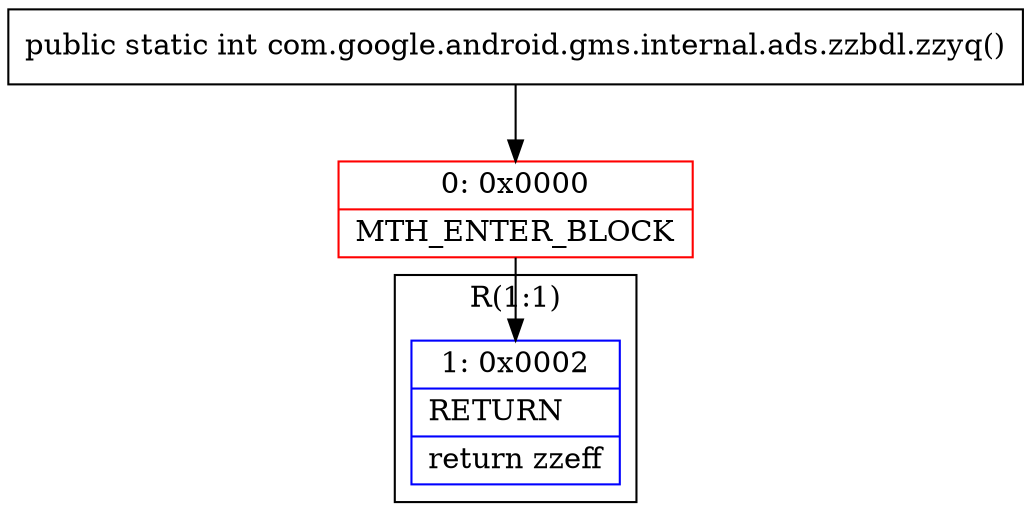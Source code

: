 digraph "CFG forcom.google.android.gms.internal.ads.zzbdl.zzyq()I" {
subgraph cluster_Region_543791444 {
label = "R(1:1)";
node [shape=record,color=blue];
Node_1 [shape=record,label="{1\:\ 0x0002|RETURN\l|return zzeff\l}"];
}
Node_0 [shape=record,color=red,label="{0\:\ 0x0000|MTH_ENTER_BLOCK\l}"];
MethodNode[shape=record,label="{public static int com.google.android.gms.internal.ads.zzbdl.zzyq() }"];
MethodNode -> Node_0;
Node_0 -> Node_1;
}

